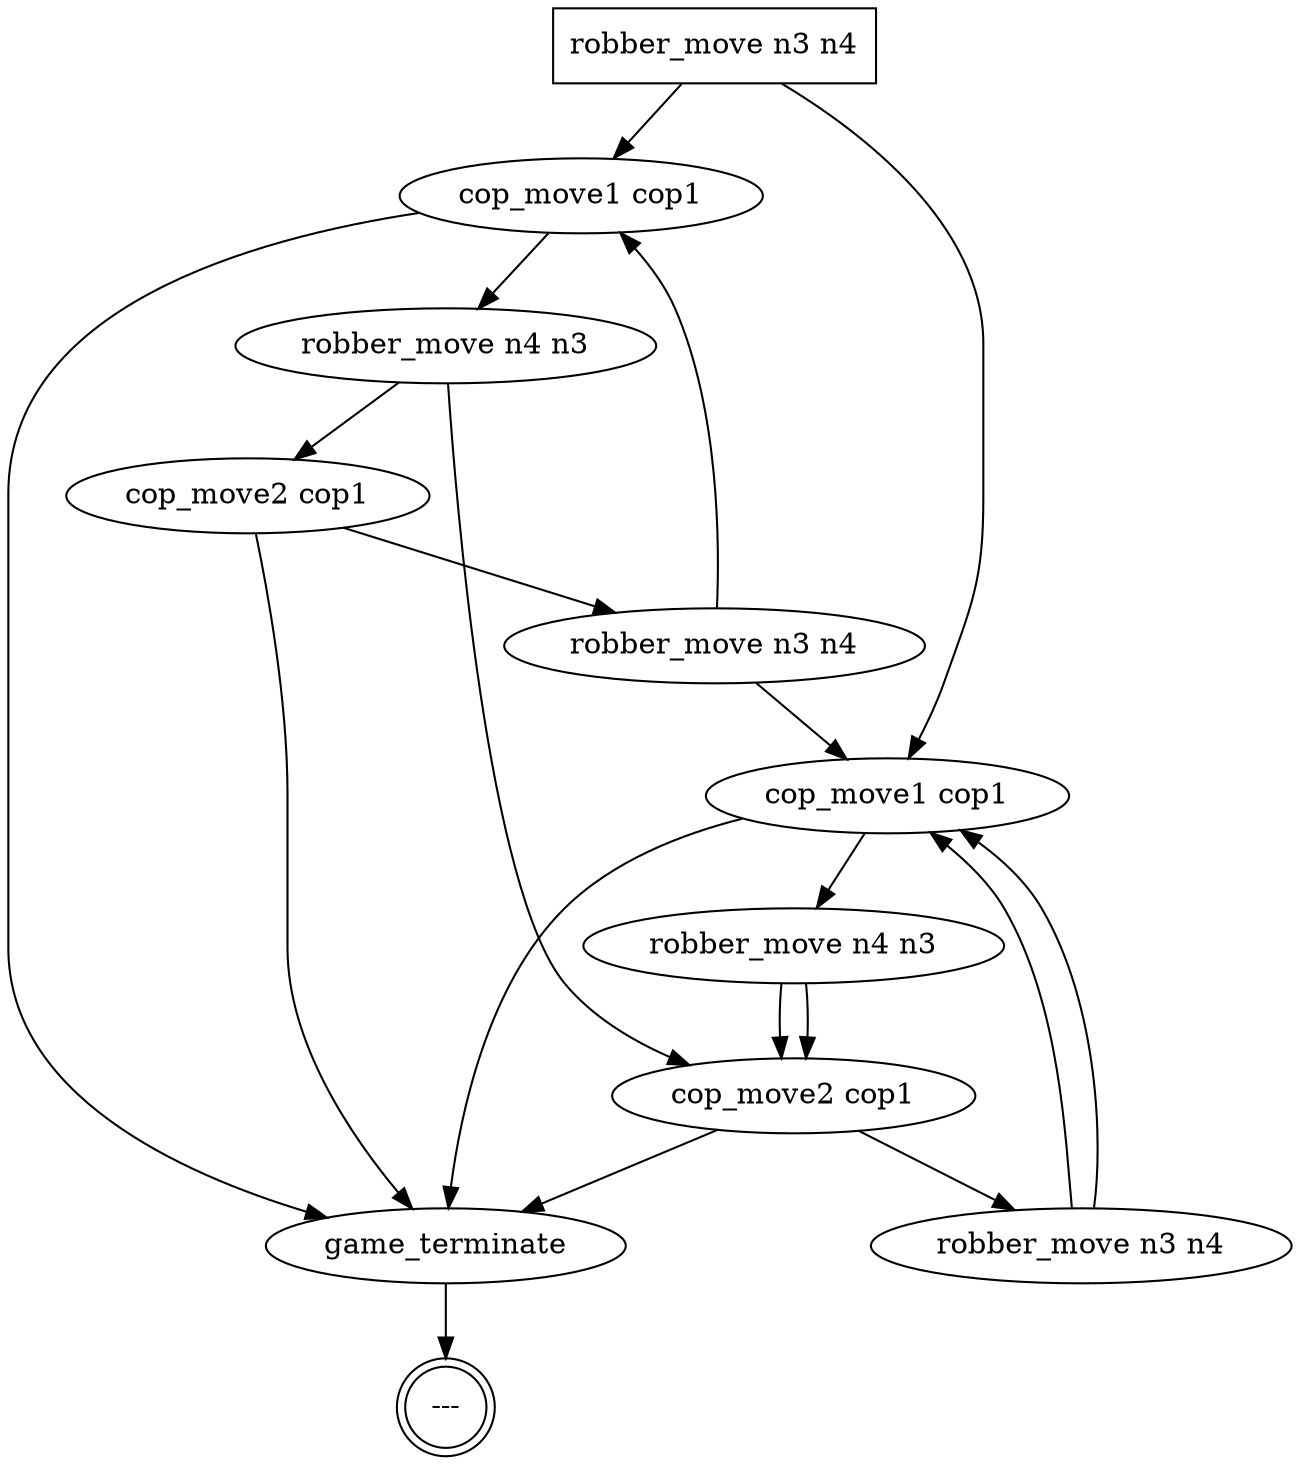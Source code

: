 digraph {
  2 [label="cop_move1 cop1"];
  0 [label="---", shape=doublecircle];
  3 [label="robber_move n3 n4", shape=box];
  1 [label="game_terminate"];
  6 [label="robber_move n3 n4"];
  4 [label="cop_move2 cop1"];
  5 [label="robber_move n4 n3"];
  7 [label="robber_move n4 n3"];
  8 [label="cop_move1 cop1"];
  9 [label="robber_move n3 n4"];
  10 [label="cop_move2 cop1"];
  2 -> 5;
  2 -> 1;
  3 -> 2;
  3 -> 8;
  1 -> 0;
  6 -> 2;
  6 -> 8;
  4 -> 6;
  4 -> 1;
  5 -> 4;
  5 -> 10;
  7 -> 10;
  7 -> 10;
  8 -> 7;
  8 -> 1;
  9 -> 8;
  9 -> 8;
  10 -> 9;
  10 -> 1;
}
